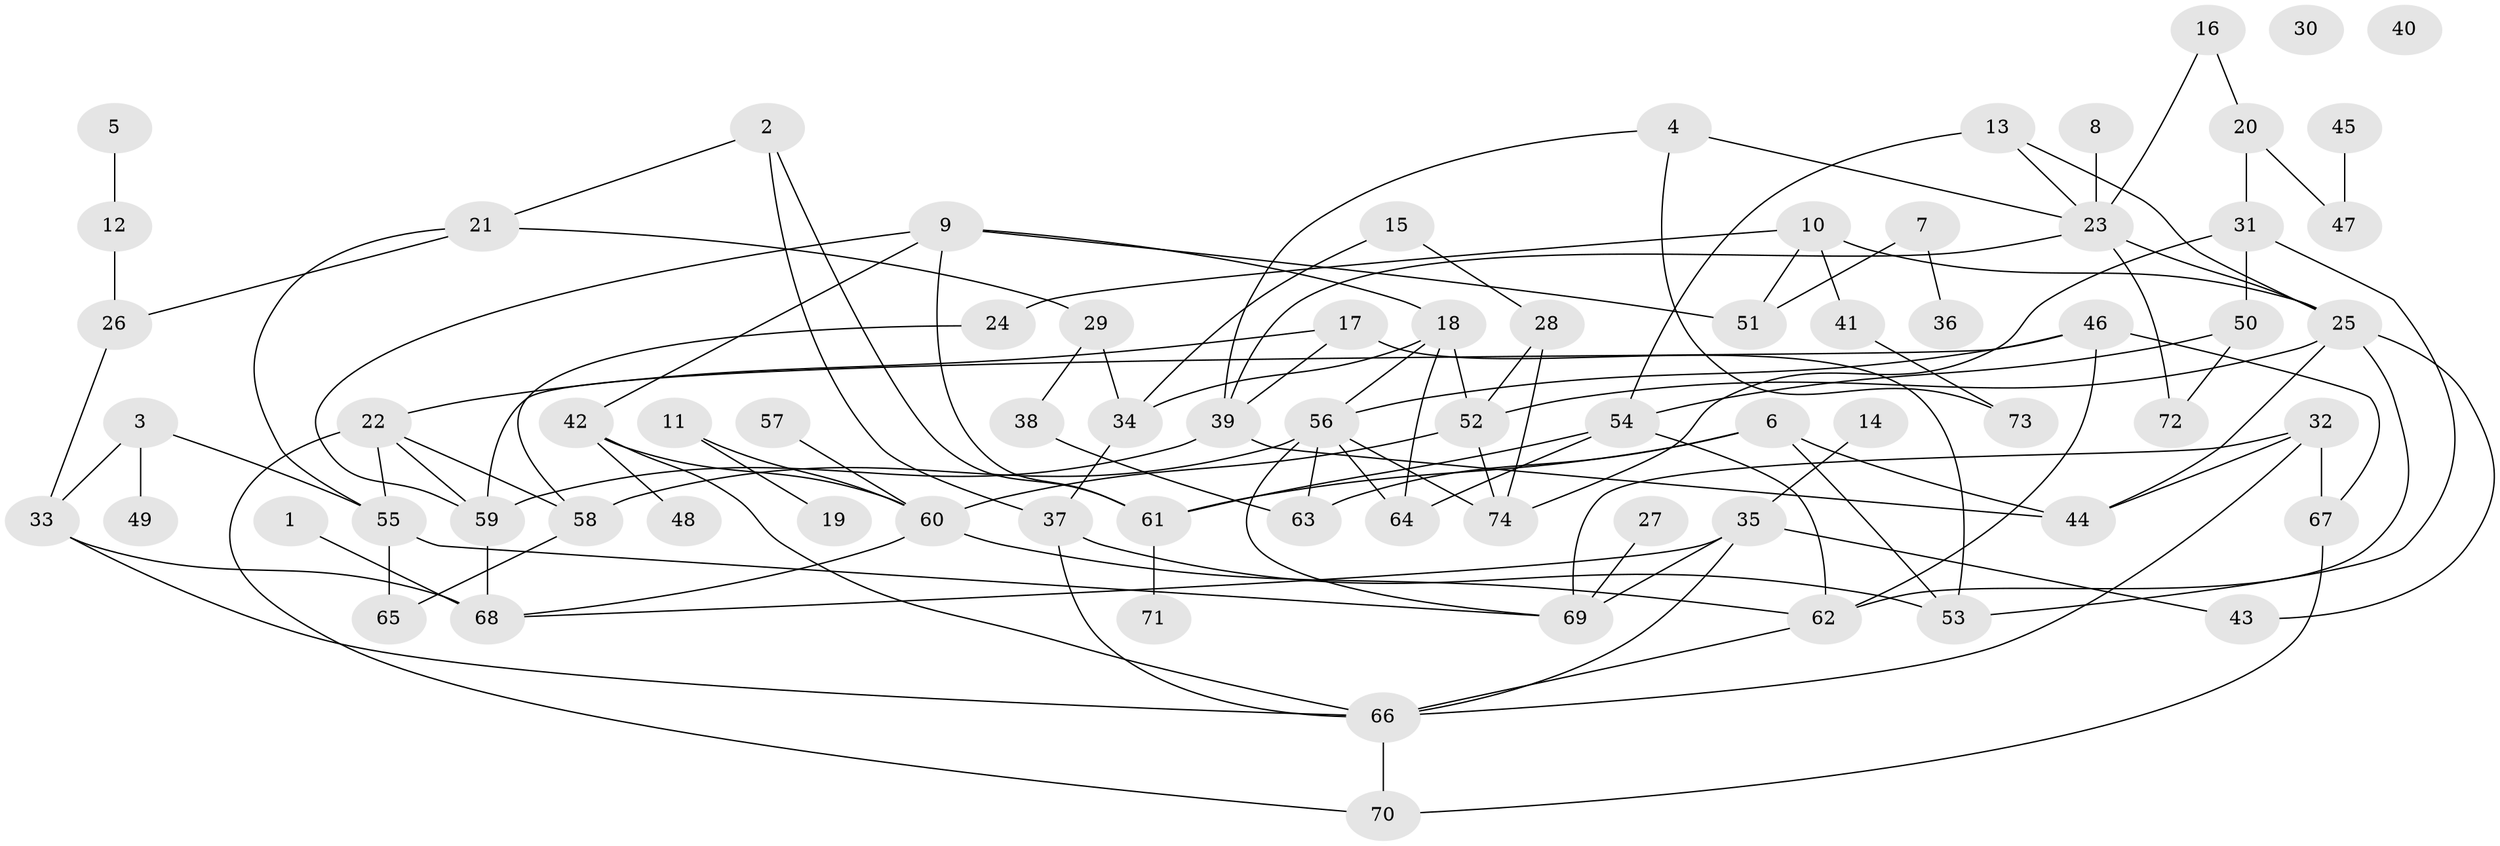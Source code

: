// coarse degree distribution, {1: 0.1956521739130435, 5: 0.15217391304347827, 2: 0.15217391304347827, 6: 0.043478260869565216, 4: 0.10869565217391304, 3: 0.13043478260869565, 8: 0.08695652173913043, 9: 0.06521739130434782, 0: 0.043478260869565216, 7: 0.021739130434782608}
// Generated by graph-tools (version 1.1) at 2025/41/03/06/25 10:41:22]
// undirected, 74 vertices, 119 edges
graph export_dot {
graph [start="1"]
  node [color=gray90,style=filled];
  1;
  2;
  3;
  4;
  5;
  6;
  7;
  8;
  9;
  10;
  11;
  12;
  13;
  14;
  15;
  16;
  17;
  18;
  19;
  20;
  21;
  22;
  23;
  24;
  25;
  26;
  27;
  28;
  29;
  30;
  31;
  32;
  33;
  34;
  35;
  36;
  37;
  38;
  39;
  40;
  41;
  42;
  43;
  44;
  45;
  46;
  47;
  48;
  49;
  50;
  51;
  52;
  53;
  54;
  55;
  56;
  57;
  58;
  59;
  60;
  61;
  62;
  63;
  64;
  65;
  66;
  67;
  68;
  69;
  70;
  71;
  72;
  73;
  74;
  1 -- 68;
  2 -- 21;
  2 -- 37;
  2 -- 61;
  3 -- 33;
  3 -- 49;
  3 -- 55;
  4 -- 23;
  4 -- 39;
  4 -- 73;
  5 -- 12;
  6 -- 44;
  6 -- 53;
  6 -- 61;
  6 -- 63;
  7 -- 36;
  7 -- 51;
  8 -- 23;
  9 -- 18;
  9 -- 42;
  9 -- 51;
  9 -- 59;
  9 -- 61;
  10 -- 24;
  10 -- 25;
  10 -- 41;
  10 -- 51;
  11 -- 19;
  11 -- 60;
  12 -- 26;
  13 -- 23;
  13 -- 25;
  13 -- 54;
  14 -- 35;
  15 -- 28;
  15 -- 34;
  16 -- 20;
  16 -- 23;
  17 -- 22;
  17 -- 39;
  17 -- 53;
  18 -- 34;
  18 -- 52;
  18 -- 56;
  18 -- 64;
  20 -- 31;
  20 -- 47;
  21 -- 26;
  21 -- 29;
  21 -- 55;
  22 -- 55;
  22 -- 58;
  22 -- 59;
  22 -- 70;
  23 -- 25;
  23 -- 39;
  23 -- 72;
  24 -- 58;
  25 -- 43;
  25 -- 44;
  25 -- 52;
  25 -- 62;
  26 -- 33;
  27 -- 69;
  28 -- 52;
  28 -- 74;
  29 -- 34;
  29 -- 38;
  31 -- 50;
  31 -- 53;
  31 -- 74;
  32 -- 44;
  32 -- 66;
  32 -- 67;
  32 -- 69;
  33 -- 66;
  33 -- 68;
  34 -- 37;
  35 -- 43;
  35 -- 66;
  35 -- 68;
  35 -- 69;
  37 -- 53;
  37 -- 66;
  38 -- 63;
  39 -- 44;
  39 -- 59;
  41 -- 73;
  42 -- 48;
  42 -- 60;
  42 -- 66;
  45 -- 47;
  46 -- 56;
  46 -- 59;
  46 -- 62;
  46 -- 67;
  50 -- 54;
  50 -- 72;
  52 -- 60;
  52 -- 74;
  54 -- 61;
  54 -- 62;
  54 -- 64;
  55 -- 65;
  55 -- 69;
  56 -- 58;
  56 -- 63;
  56 -- 64;
  56 -- 69;
  56 -- 74;
  57 -- 60;
  58 -- 65;
  59 -- 68;
  60 -- 62;
  60 -- 68;
  61 -- 71;
  62 -- 66;
  66 -- 70;
  67 -- 70;
}

